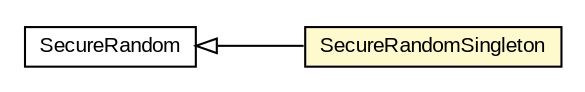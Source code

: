 #!/usr/local/bin/dot
#
# Class diagram 
# Generated by UMLGraph version R5_6-24-gf6e263 (http://www.umlgraph.org/)
#

digraph G {
	edge [fontname="arial",fontsize=10,labelfontname="arial",labelfontsize=10];
	node [fontname="arial",fontsize=10,shape=plaintext];
	nodesep=0.25;
	ranksep=0.5;
	rankdir=LR;
	// com.gwtplatform.dispatch.rpc.server.guice.SecureRandomSingleton
	c478713 [label=<<table title="com.gwtplatform.dispatch.rpc.server.guice.SecureRandomSingleton" border="0" cellborder="1" cellspacing="0" cellpadding="2" port="p" bgcolor="lemonChiffon" href="./SecureRandomSingleton.html">
		<tr><td><table border="0" cellspacing="0" cellpadding="1">
<tr><td align="center" balign="center"> SecureRandomSingleton </td></tr>
		</table></td></tr>
		</table>>, URL="./SecureRandomSingleton.html", fontname="arial", fontcolor="black", fontsize=10.0];
	//com.gwtplatform.dispatch.rpc.server.guice.SecureRandomSingleton extends java.security.SecureRandom
	c479060:p -> c478713:p [dir=back,arrowtail=empty];
	// java.security.SecureRandom
	c479060 [label=<<table title="java.security.SecureRandom" border="0" cellborder="1" cellspacing="0" cellpadding="2" port="p" href="http://download.oracle.com/javase/6/docs/api/java/security/SecureRandom.html">
		<tr><td><table border="0" cellspacing="0" cellpadding="1">
<tr><td align="center" balign="center"> SecureRandom </td></tr>
		</table></td></tr>
		</table>>, URL="http://download.oracle.com/javase/6/docs/api/java/security/SecureRandom.html", fontname="arial", fontcolor="black", fontsize=10.0];
}

